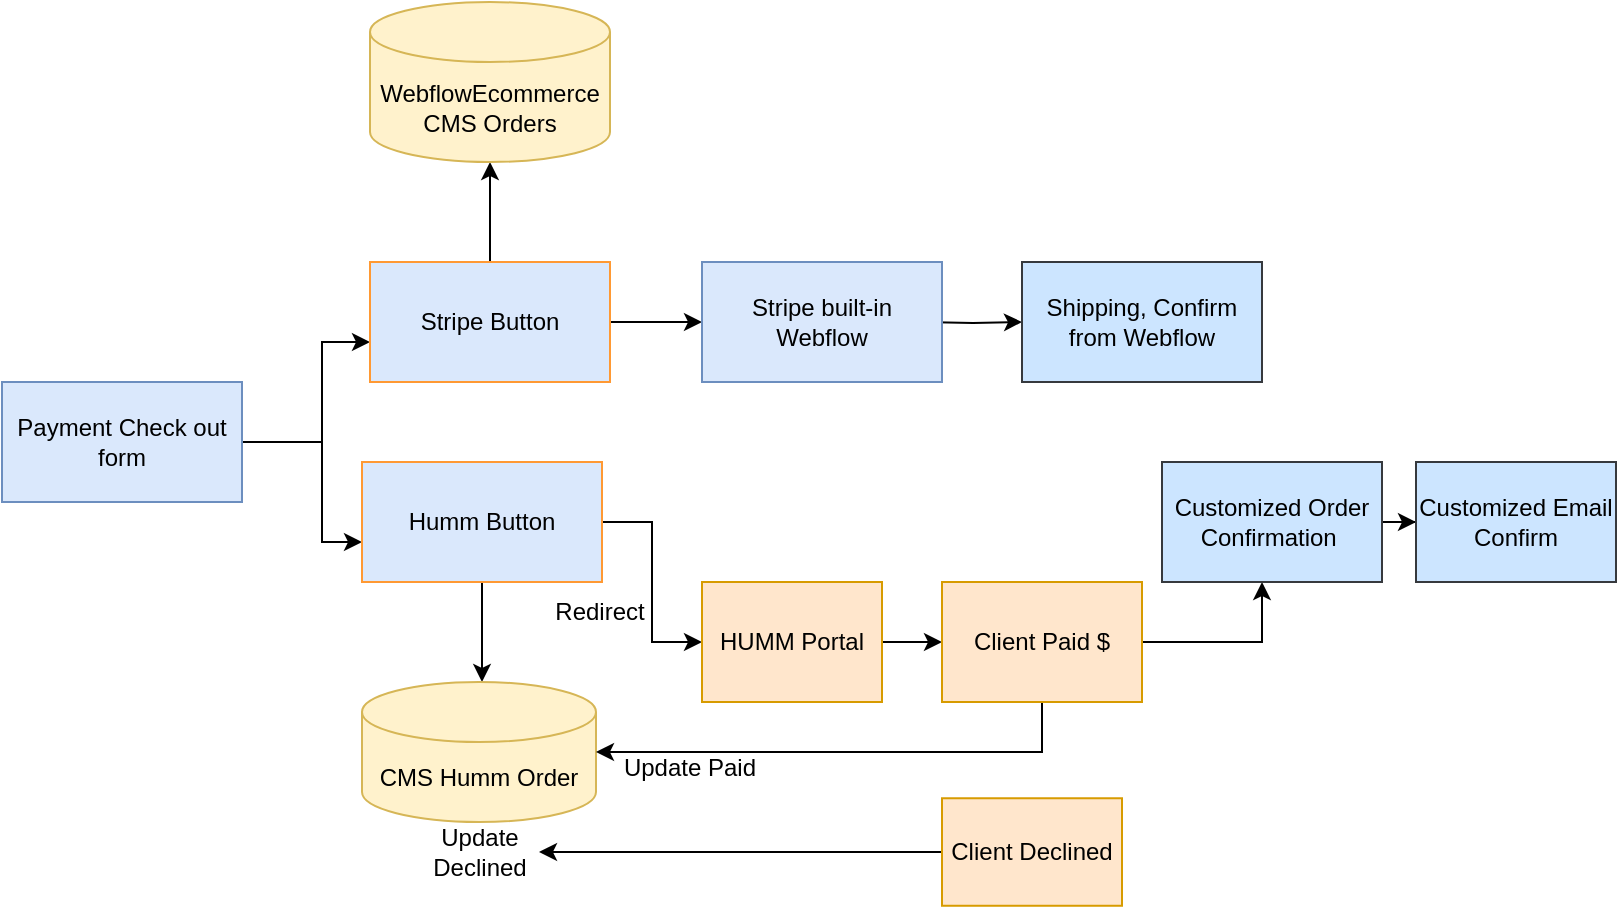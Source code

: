 <mxfile version="25.0.3">
  <diagram name="Page-1" id="UPrwySYPYJs5x2vG1ysu">
    <mxGraphModel dx="1061" dy="1039" grid="1" gridSize="10" guides="1" tooltips="1" connect="1" arrows="1" fold="1" page="1" pageScale="1" pageWidth="827" pageHeight="1169" math="0" shadow="0">
      <root>
        <mxCell id="0" />
        <mxCell id="1" parent="0" />
        <mxCell id="Kq7zkqHO3u8WihTtwUso-3" value="" style="edgeStyle=orthogonalEdgeStyle;rounded=0;orthogonalLoop=1;jettySize=auto;html=1;" parent="1" source="Kq7zkqHO3u8WihTtwUso-1" target="Kq7zkqHO3u8WihTtwUso-2" edge="1">
          <mxGeometry relative="1" as="geometry">
            <Array as="points">
              <mxPoint x="180" y="290" />
              <mxPoint x="180" y="240" />
            </Array>
          </mxGeometry>
        </mxCell>
        <mxCell id="Kq7zkqHO3u8WihTtwUso-5" value="" style="edgeStyle=orthogonalEdgeStyle;rounded=0;orthogonalLoop=1;jettySize=auto;html=1;" parent="1" source="Kq7zkqHO3u8WihTtwUso-1" target="Kq7zkqHO3u8WihTtwUso-4" edge="1">
          <mxGeometry relative="1" as="geometry">
            <Array as="points">
              <mxPoint x="180" y="290" />
              <mxPoint x="180" y="340" />
            </Array>
          </mxGeometry>
        </mxCell>
        <mxCell id="Kq7zkqHO3u8WihTtwUso-1" value="Payment Check out form" style="rounded=0;whiteSpace=wrap;html=1;fillColor=#dae8fc;strokeColor=#6c8ebf;" parent="1" vertex="1">
          <mxGeometry x="20" y="260" width="120" height="60" as="geometry" />
        </mxCell>
        <mxCell id="Q2ohWKDtVeGZ0Eu2tLuE-10" value="" style="edgeStyle=orthogonalEdgeStyle;rounded=0;orthogonalLoop=1;jettySize=auto;html=1;" edge="1" parent="1" source="Kq7zkqHO3u8WihTtwUso-2" target="Q2ohWKDtVeGZ0Eu2tLuE-9">
          <mxGeometry relative="1" as="geometry" />
        </mxCell>
        <mxCell id="Q2ohWKDtVeGZ0Eu2tLuE-11" style="edgeStyle=orthogonalEdgeStyle;rounded=0;orthogonalLoop=1;jettySize=auto;html=1;" edge="1" parent="1" source="Kq7zkqHO3u8WihTtwUso-2" target="Q2ohWKDtVeGZ0Eu2tLuE-3">
          <mxGeometry relative="1" as="geometry" />
        </mxCell>
        <mxCell id="Kq7zkqHO3u8WihTtwUso-2" value="Stripe Button" style="rounded=0;whiteSpace=wrap;html=1;fillColor=#dae8fc;strokeColor=#FF9933;" parent="1" vertex="1">
          <mxGeometry x="204" y="200" width="120" height="60" as="geometry" />
        </mxCell>
        <mxCell id="Kq7zkqHO3u8WihTtwUso-9" value="" style="edgeStyle=orthogonalEdgeStyle;rounded=0;orthogonalLoop=1;jettySize=auto;html=1;" parent="1" source="Kq7zkqHO3u8WihTtwUso-4" target="Kq7zkqHO3u8WihTtwUso-8" edge="1">
          <mxGeometry relative="1" as="geometry" />
        </mxCell>
        <mxCell id="Q2ohWKDtVeGZ0Eu2tLuE-12" style="edgeStyle=orthogonalEdgeStyle;rounded=0;orthogonalLoop=1;jettySize=auto;html=1;" edge="1" parent="1" source="Kq7zkqHO3u8WihTtwUso-4">
          <mxGeometry relative="1" as="geometry">
            <mxPoint x="260" y="410" as="targetPoint" />
          </mxGeometry>
        </mxCell>
        <mxCell id="Kq7zkqHO3u8WihTtwUso-4" value="Humm Button" style="rounded=0;whiteSpace=wrap;html=1;fillColor=#dae8fc;strokeColor=#FF9933;" parent="1" vertex="1">
          <mxGeometry x="200" y="300" width="120" height="60" as="geometry" />
        </mxCell>
        <mxCell id="Kq7zkqHO3u8WihTtwUso-11" value="" style="edgeStyle=orthogonalEdgeStyle;rounded=0;orthogonalLoop=1;jettySize=auto;html=1;" parent="1" target="Kq7zkqHO3u8WihTtwUso-10" edge="1">
          <mxGeometry relative="1" as="geometry">
            <mxPoint x="480" y="230" as="sourcePoint" />
          </mxGeometry>
        </mxCell>
        <mxCell id="Q2ohWKDtVeGZ0Eu2tLuE-6" value="" style="edgeStyle=orthogonalEdgeStyle;rounded=0;orthogonalLoop=1;jettySize=auto;html=1;" edge="1" parent="1" source="Kq7zkqHO3u8WihTtwUso-8" target="Q2ohWKDtVeGZ0Eu2tLuE-5">
          <mxGeometry relative="1" as="geometry" />
        </mxCell>
        <mxCell id="Kq7zkqHO3u8WihTtwUso-8" value="HUMM Portal" style="rounded=0;whiteSpace=wrap;html=1;fillColor=#ffe6cc;strokeColor=#d79b00;" parent="1" vertex="1">
          <mxGeometry x="370" y="360" width="90" height="60" as="geometry" />
        </mxCell>
        <mxCell id="Kq7zkqHO3u8WihTtwUso-10" value="Shipping, Confirm from Webflow" style="rounded=0;whiteSpace=wrap;html=1;fillColor=#cce5ff;strokeColor=#36393d;" parent="1" vertex="1">
          <mxGeometry x="530" y="200" width="120" height="60" as="geometry" />
        </mxCell>
        <mxCell id="Q2ohWKDtVeGZ0Eu2tLuE-1" value="CMS Humm Order" style="shape=cylinder3;whiteSpace=wrap;html=1;boundedLbl=1;backgroundOutline=1;size=15;fillColor=#fff2cc;strokeColor=#d6b656;" vertex="1" parent="1">
          <mxGeometry x="200" y="410" width="117" height="70" as="geometry" />
        </mxCell>
        <mxCell id="Q2ohWKDtVeGZ0Eu2tLuE-3" value="WebflowEcommerce CMS Orders" style="shape=cylinder3;whiteSpace=wrap;html=1;boundedLbl=1;backgroundOutline=1;size=15;fillColor=#fff2cc;strokeColor=#d6b656;" vertex="1" parent="1">
          <mxGeometry x="204" y="70" width="120" height="80" as="geometry" />
        </mxCell>
        <mxCell id="Q2ohWKDtVeGZ0Eu2tLuE-18" style="edgeStyle=orthogonalEdgeStyle;rounded=0;orthogonalLoop=1;jettySize=auto;html=1;" edge="1" parent="1" source="Q2ohWKDtVeGZ0Eu2tLuE-5" target="Q2ohWKDtVeGZ0Eu2tLuE-7">
          <mxGeometry relative="1" as="geometry">
            <Array as="points">
              <mxPoint x="650" y="390" />
            </Array>
          </mxGeometry>
        </mxCell>
        <mxCell id="Q2ohWKDtVeGZ0Eu2tLuE-26" style="edgeStyle=orthogonalEdgeStyle;rounded=0;orthogonalLoop=1;jettySize=auto;html=1;" edge="1" parent="1" source="Q2ohWKDtVeGZ0Eu2tLuE-5" target="Q2ohWKDtVeGZ0Eu2tLuE-1">
          <mxGeometry relative="1" as="geometry">
            <Array as="points">
              <mxPoint x="540" y="445" />
            </Array>
          </mxGeometry>
        </mxCell>
        <mxCell id="Q2ohWKDtVeGZ0Eu2tLuE-5" value="Client Paid $" style="rounded=0;whiteSpace=wrap;html=1;fillColor=#ffe6cc;strokeColor=#d79b00;" vertex="1" parent="1">
          <mxGeometry x="490" y="360" width="100" height="60" as="geometry" />
        </mxCell>
        <mxCell id="Q2ohWKDtVeGZ0Eu2tLuE-17" value="" style="edgeStyle=orthogonalEdgeStyle;rounded=0;orthogonalLoop=1;jettySize=auto;html=1;" edge="1" parent="1" source="Q2ohWKDtVeGZ0Eu2tLuE-7" target="Q2ohWKDtVeGZ0Eu2tLuE-16">
          <mxGeometry relative="1" as="geometry" />
        </mxCell>
        <mxCell id="Q2ohWKDtVeGZ0Eu2tLuE-7" value="Customized Order Confirmation&amp;nbsp;" style="rounded=0;whiteSpace=wrap;html=1;fillColor=#cce5ff;strokeColor=#36393d;" vertex="1" parent="1">
          <mxGeometry x="600" y="300" width="110" height="60" as="geometry" />
        </mxCell>
        <mxCell id="Q2ohWKDtVeGZ0Eu2tLuE-9" value="Stripe built-in Webflow" style="rounded=0;whiteSpace=wrap;html=1;fillColor=#dae8fc;strokeColor=#6c8ebf;" vertex="1" parent="1">
          <mxGeometry x="370" y="200" width="120" height="60" as="geometry" />
        </mxCell>
        <mxCell id="Q2ohWKDtVeGZ0Eu2tLuE-16" value="Customized Email Confirm" style="rounded=0;whiteSpace=wrap;html=1;fillColor=#cce5ff;strokeColor=#36393d;" vertex="1" parent="1">
          <mxGeometry x="727" y="300" width="100" height="60" as="geometry" />
        </mxCell>
        <mxCell id="Q2ohWKDtVeGZ0Eu2tLuE-23" style="edgeStyle=orthogonalEdgeStyle;rounded=0;orthogonalLoop=1;jettySize=auto;html=1;" edge="1" parent="1" source="Q2ohWKDtVeGZ0Eu2tLuE-19" target="Q2ohWKDtVeGZ0Eu2tLuE-24">
          <mxGeometry relative="1" as="geometry">
            <mxPoint x="260" y="490" as="targetPoint" />
          </mxGeometry>
        </mxCell>
        <mxCell id="Q2ohWKDtVeGZ0Eu2tLuE-19" value="Client Declined" style="rounded=0;whiteSpace=wrap;html=1;fillColor=#ffe6cc;strokeColor=#d79b00;" vertex="1" parent="1">
          <mxGeometry x="490" y="468.13" width="90" height="53.75" as="geometry" />
        </mxCell>
        <mxCell id="Q2ohWKDtVeGZ0Eu2tLuE-24" value="Update Declined" style="text;html=1;align=center;verticalAlign=middle;whiteSpace=wrap;rounded=0;" vertex="1" parent="1">
          <mxGeometry x="228.5" y="480" width="60" height="30" as="geometry" />
        </mxCell>
        <mxCell id="Q2ohWKDtVeGZ0Eu2tLuE-27" value="Update Paid" style="text;html=1;align=center;verticalAlign=middle;whiteSpace=wrap;rounded=0;" vertex="1" parent="1">
          <mxGeometry x="324" y="438.13" width="80" height="30" as="geometry" />
        </mxCell>
        <mxCell id="Q2ohWKDtVeGZ0Eu2tLuE-28" value="Redirect" style="text;html=1;align=center;verticalAlign=middle;whiteSpace=wrap;rounded=0;" vertex="1" parent="1">
          <mxGeometry x="288.5" y="360" width="60" height="30" as="geometry" />
        </mxCell>
      </root>
    </mxGraphModel>
  </diagram>
</mxfile>
